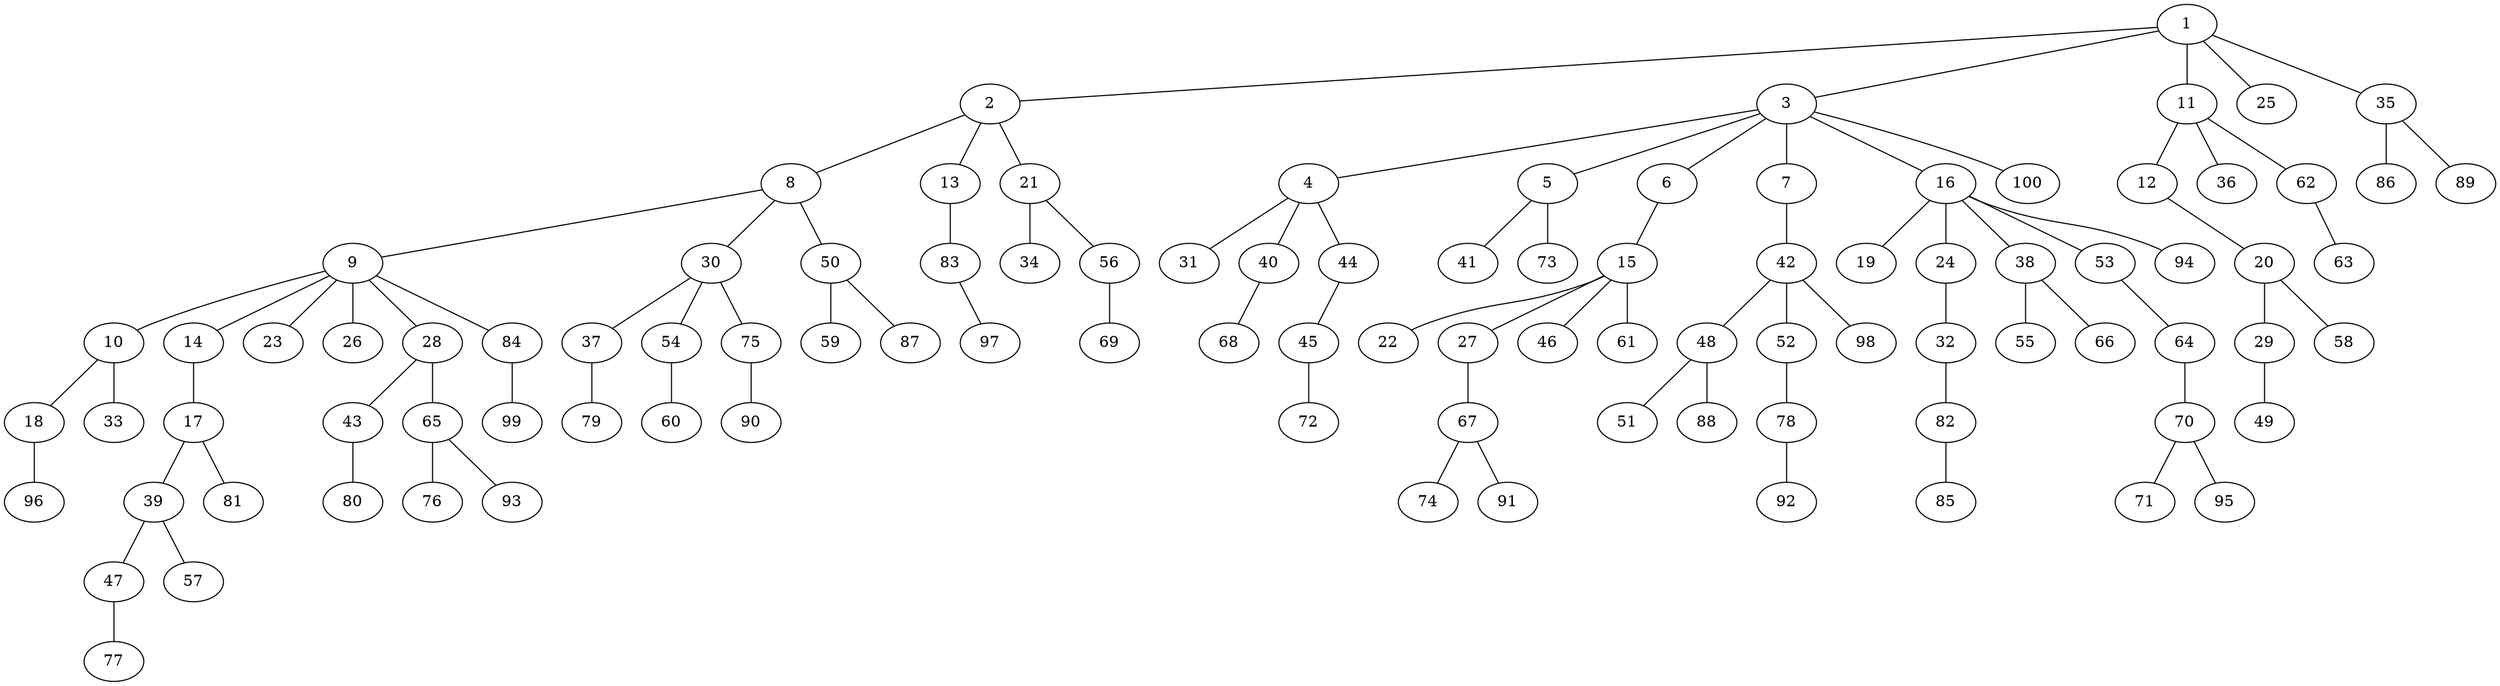 graph graphname {1--2
1--3
1--11
1--25
1--35
2--8
2--13
2--21
3--4
3--5
3--6
3--7
3--16
3--100
4--31
4--40
4--44
5--41
5--73
6--15
7--42
8--9
8--30
8--50
9--10
9--14
9--23
9--26
9--28
9--84
10--18
10--33
11--12
11--36
11--62
12--20
13--83
14--17
15--22
15--27
15--46
15--61
16--19
16--24
16--38
16--53
16--94
17--39
17--81
18--96
20--29
20--58
21--34
21--56
24--32
27--67
28--43
28--65
29--49
30--37
30--54
30--75
32--82
35--86
35--89
37--79
38--55
38--66
39--47
39--57
40--68
42--48
42--52
42--98
43--80
44--45
45--72
47--77
48--51
48--88
50--59
50--87
52--78
53--64
54--60
56--69
62--63
64--70
65--76
65--93
67--74
67--91
70--71
70--95
75--90
78--92
82--85
83--97
84--99
}